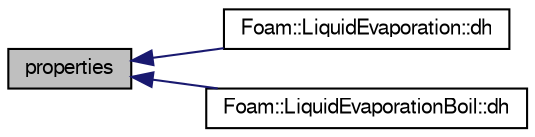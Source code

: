digraph "properties"
{
  bgcolor="transparent";
  edge [fontname="FreeSans",fontsize="10",labelfontname="FreeSans",labelfontsize="10"];
  node [fontname="FreeSans",fontsize="10",shape=record];
  rankdir="LR";
  Node1 [label="properties",height=0.2,width=0.4,color="black", fillcolor="grey75", style="filled" fontcolor="black"];
  Node1 -> Node2 [dir="back",color="midnightblue",fontsize="10",style="solid",fontname="FreeSans"];
  Node2 [label="Foam::LiquidEvaporation::dh",height=0.2,width=0.4,color="black",URL="$a01316.html#a269260e9dec7679dc167e6ae42afaef9",tooltip="Return the enthalpy per unit mass. "];
  Node1 -> Node3 [dir="back",color="midnightblue",fontsize="10",style="solid",fontname="FreeSans"];
  Node3 [label="Foam::LiquidEvaporationBoil::dh",height=0.2,width=0.4,color="black",URL="$a01317.html#a269260e9dec7679dc167e6ae42afaef9",tooltip="Return the enthalpy per unit mass. "];
}

